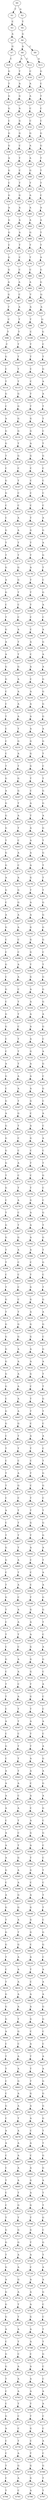 strict digraph  {
	S0 -> S1 [ label = T ];
	S0 -> S2 [ label = A ];
	S1 -> S3 [ label = C ];
	S2 -> S4 [ label = T ];
	S3 -> S5 [ label = A ];
	S4 -> S6 [ label = G ];
	S5 -> S7 [ label = G ];
	S6 -> S8 [ label = A ];
	S6 -> S9 [ label = C ];
	S7 -> S10 [ label = C ];
	S8 -> S11 [ label = A ];
	S8 -> S12 [ label = C ];
	S9 -> S13 [ label = A ];
	S10 -> S14 [ label = G ];
	S11 -> S15 [ label = T ];
	S12 -> S16 [ label = C ];
	S13 -> S17 [ label = G ];
	S14 -> S18 [ label = T ];
	S15 -> S19 [ label = A ];
	S16 -> S20 [ label = A ];
	S17 -> S21 [ label = C ];
	S18 -> S22 [ label = G ];
	S19 -> S23 [ label = G ];
	S20 -> S24 [ label = A ];
	S21 -> S25 [ label = T ];
	S22 -> S26 [ label = G ];
	S23 -> S27 [ label = A ];
	S24 -> S28 [ label = C ];
	S25 -> S29 [ label = C ];
	S26 -> S30 [ label = C ];
	S27 -> S31 [ label = G ];
	S28 -> S32 [ label = C ];
	S29 -> S33 [ label = C ];
	S30 -> S34 [ label = G ];
	S31 -> S35 [ label = G ];
	S32 -> S36 [ label = G ];
	S33 -> S37 [ label = G ];
	S34 -> S38 [ label = G ];
	S35 -> S39 [ label = C ];
	S36 -> S40 [ label = A ];
	S37 -> S41 [ label = G ];
	S38 -> S42 [ label = A ];
	S39 -> S43 [ label = T ];
	S40 -> S44 [ label = A ];
	S41 -> S45 [ label = T ];
	S42 -> S46 [ label = G ];
	S43 -> S47 [ label = C ];
	S44 -> S48 [ label = G ];
	S45 -> S49 [ label = T ];
	S46 -> S50 [ label = C ];
	S47 -> S51 [ label = T ];
	S48 -> S52 [ label = T ];
	S49 -> S53 [ label = T ];
	S50 -> S54 [ label = G ];
	S51 -> S55 [ label = G ];
	S52 -> S56 [ label = A ];
	S53 -> S57 [ label = C ];
	S54 -> S58 [ label = A ];
	S55 -> S59 [ label = A ];
	S56 -> S60 [ label = A ];
	S57 -> S61 [ label = A ];
	S58 -> S62 [ label = G ];
	S59 -> S63 [ label = A ];
	S60 -> S64 [ label = A ];
	S61 -> S65 [ label = A ];
	S62 -> S66 [ label = G ];
	S63 -> S67 [ label = A ];
	S64 -> S68 [ label = G ];
	S65 -> S69 [ label = T ];
	S66 -> S70 [ label = C ];
	S67 -> S71 [ label = T ];
	S68 -> S72 [ label = T ];
	S69 -> S73 [ label = T ];
	S70 -> S74 [ label = G ];
	S71 -> S75 [ label = C ];
	S72 -> S76 [ label = T ];
	S73 -> S77 [ label = A ];
	S74 -> S78 [ label = G ];
	S75 -> S79 [ label = C ];
	S76 -> S80 [ label = C ];
	S77 -> S81 [ label = G ];
	S78 -> S82 [ label = A ];
	S79 -> S83 [ label = A ];
	S80 -> S84 [ label = A ];
	S81 -> S85 [ label = G ];
	S82 -> S86 [ label = G ];
	S83 -> S87 [ label = C ];
	S84 -> S88 [ label = T ];
	S85 -> S89 [ label = G ];
	S86 -> S90 [ label = T ];
	S87 -> S91 [ label = A ];
	S88 -> S92 [ label = A ];
	S89 -> S93 [ label = A ];
	S90 -> S94 [ label = C ];
	S91 -> S95 [ label = T ];
	S92 -> S96 [ label = T ];
	S93 -> S97 [ label = G ];
	S94 -> S98 [ label = T ];
	S95 -> S99 [ label = T ];
	S96 -> S100 [ label = C ];
	S97 -> S101 [ label = G ];
	S98 -> S102 [ label = C ];
	S99 -> S103 [ label = T ];
	S100 -> S104 [ label = T ];
	S101 -> S105 [ label = C ];
	S102 -> S106 [ label = G ];
	S103 -> S107 [ label = T ];
	S104 -> S108 [ label = T ];
	S105 -> S109 [ label = T ];
	S106 -> S110 [ label = C ];
	S107 -> S111 [ label = T ];
	S108 -> S112 [ label = C ];
	S109 -> S113 [ label = G ];
	S110 -> S114 [ label = T ];
	S111 -> S115 [ label = T ];
	S112 -> S116 [ label = C ];
	S113 -> S117 [ label = A ];
	S114 -> S118 [ label = G ];
	S115 -> S119 [ label = G ];
	S116 -> S120 [ label = T ];
	S117 -> S121 [ label = A ];
	S118 -> S122 [ label = C ];
	S119 -> S123 [ label = G ];
	S120 -> S124 [ label = T ];
	S121 -> S125 [ label = T ];
	S122 -> S126 [ label = A ];
	S123 -> S127 [ label = G ];
	S124 -> S128 [ label = G ];
	S125 -> S129 [ label = T ];
	S126 -> S130 [ label = G ];
	S127 -> S131 [ label = G ];
	S128 -> S132 [ label = G ];
	S129 -> S133 [ label = C ];
	S130 -> S134 [ label = G ];
	S131 -> S135 [ label = T ];
	S132 -> S136 [ label = A ];
	S133 -> S137 [ label = T ];
	S134 -> S138 [ label = T ];
	S135 -> S139 [ label = G ];
	S136 -> S140 [ label = G ];
	S137 -> S141 [ label = G ];
	S138 -> S142 [ label = C ];
	S139 -> S143 [ label = C ];
	S140 -> S144 [ label = C ];
	S141 -> S145 [ label = C ];
	S142 -> S146 [ label = G ];
	S143 -> S147 [ label = T ];
	S144 -> S148 [ label = C ];
	S145 -> S149 [ label = C ];
	S146 -> S150 [ label = G ];
	S147 -> S151 [ label = C ];
	S148 -> S152 [ label = C ];
	S149 -> S153 [ label = C ];
	S150 -> S154 [ label = C ];
	S151 -> S155 [ label = C ];
	S152 -> S156 [ label = C ];
	S153 -> S157 [ label = C ];
	S154 -> S158 [ label = C ];
	S155 -> S159 [ label = A ];
	S156 -> S160 [ label = T ];
	S157 -> S161 [ label = A ];
	S158 -> S162 [ label = G ];
	S159 -> S163 [ label = A ];
	S160 -> S164 [ label = G ];
	S161 -> S165 [ label = G ];
	S162 -> S166 [ label = T ];
	S163 -> S167 [ label = T ];
	S164 -> S168 [ label = T ];
	S165 -> S169 [ label = A ];
	S166 -> S170 [ label = T ];
	S167 -> S171 [ label = T ];
	S168 -> S172 [ label = T ];
	S169 -> S173 [ label = G ];
	S170 -> S174 [ label = G ];
	S171 -> S175 [ label = G ];
	S172 -> S176 [ label = A ];
	S173 -> S177 [ label = T ];
	S174 -> S178 [ label = A ];
	S175 -> S179 [ label = G ];
	S176 -> S180 [ label = T ];
	S177 -> S181 [ label = C ];
	S178 -> S182 [ label = G ];
	S179 -> S183 [ label = T ];
	S180 -> S184 [ label = T ];
	S181 -> S185 [ label = G ];
	S182 -> S186 [ label = C ];
	S183 -> S187 [ label = C ];
	S184 -> S188 [ label = T ];
	S185 -> S189 [ label = A ];
	S186 -> S190 [ label = T ];
	S187 -> S191 [ label = C ];
	S188 -> S192 [ label = C ];
	S189 -> S193 [ label = C ];
	S190 -> S194 [ label = G ];
	S191 -> S195 [ label = A ];
	S192 -> S196 [ label = C ];
	S193 -> S197 [ label = A ];
	S194 -> S198 [ label = A ];
	S195 -> S199 [ label = T ];
	S196 -> S200 [ label = A ];
	S197 -> S201 [ label = G ];
	S198 -> S202 [ label = A ];
	S199 -> S203 [ label = T ];
	S200 -> S204 [ label = C ];
	S201 -> S205 [ label = A ];
	S202 -> S206 [ label = G ];
	S203 -> S207 [ label = G ];
	S204 -> S208 [ label = A ];
	S205 -> S209 [ label = A ];
	S206 -> S210 [ label = G ];
	S207 -> S211 [ label = A ];
	S208 -> S212 [ label = C ];
	S209 -> S213 [ label = G ];
	S210 -> S214 [ label = C ];
	S211 -> S215 [ label = A ];
	S212 -> S216 [ label = A ];
	S213 -> S217 [ label = G ];
	S214 -> S218 [ label = C ];
	S215 -> S219 [ label = A ];
	S216 -> S220 [ label = A ];
	S217 -> S221 [ label = G ];
	S218 -> S222 [ label = T ];
	S219 -> S223 [ label = A ];
	S220 -> S224 [ label = A ];
	S221 -> S225 [ label = G ];
	S222 -> S226 [ label = C ];
	S223 -> S227 [ label = T ];
	S224 -> S228 [ label = A ];
	S225 -> S229 [ label = A ];
	S226 -> S230 [ label = C ];
	S227 -> S231 [ label = G ];
	S228 -> S232 [ label = G ];
	S229 -> S233 [ label = G ];
	S230 -> S234 [ label = C ];
	S231 -> S235 [ label = A ];
	S232 -> S236 [ label = G ];
	S233 -> S237 [ label = T ];
	S234 -> S238 [ label = T ];
	S235 -> S239 [ label = T ];
	S236 -> S240 [ label = G ];
	S237 -> S241 [ label = C ];
	S238 -> S242 [ label = G ];
	S239 -> S243 [ label = G ];
	S240 -> S244 [ label = T ];
	S241 -> S245 [ label = T ];
	S242 -> S246 [ label = A ];
	S243 -> S247 [ label = G ];
	S244 -> S248 [ label = C ];
	S245 -> S249 [ label = G ];
	S246 -> S250 [ label = G ];
	S247 -> S251 [ label = T ];
	S248 -> S252 [ label = A ];
	S249 -> S253 [ label = G ];
	S250 -> S254 [ label = G ];
	S251 -> S255 [ label = A ];
	S252 -> S256 [ label = T ];
	S253 -> S257 [ label = A ];
	S254 -> S258 [ label = G ];
	S255 -> S259 [ label = T ];
	S256 -> S260 [ label = A ];
	S257 -> S261 [ label = G ];
	S258 -> S262 [ label = T ];
	S259 -> S263 [ label = C ];
	S260 -> S264 [ label = A ];
	S261 -> S265 [ label = T ];
	S262 -> S266 [ label = G ];
	S263 -> S267 [ label = A ];
	S264 -> S268 [ label = A ];
	S265 -> S269 [ label = G ];
	S266 -> S270 [ label = G ];
	S267 -> S271 [ label = C ];
	S268 -> S272 [ label = A ];
	S269 -> S273 [ label = T ];
	S270 -> S274 [ label = A ];
	S271 -> S275 [ label = A ];
	S272 -> S276 [ label = G ];
	S273 -> S277 [ label = T ];
	S274 -> S278 [ label = G ];
	S275 -> S279 [ label = G ];
	S276 -> S280 [ label = T ];
	S277 -> S281 [ label = T ];
	S278 -> S282 [ label = C ];
	S279 -> S283 [ label = G ];
	S280 -> S284 [ label = A ];
	S281 -> S285 [ label = G ];
	S282 -> S286 [ label = A ];
	S283 -> S287 [ label = A ];
	S284 -> S288 [ label = A ];
	S285 -> S289 [ label = G ];
	S286 -> S290 [ label = G ];
	S287 -> S291 [ label = A ];
	S288 -> S292 [ label = G ];
	S289 -> S293 [ label = G ];
	S290 -> S294 [ label = C ];
	S291 -> S295 [ label = C ];
	S292 -> S296 [ label = G ];
	S293 -> S297 [ label = G ];
	S294 -> S298 [ label = C ];
	S295 -> S299 [ label = C ];
	S296 -> S300 [ label = G ];
	S297 -> S301 [ label = C ];
	S298 -> S302 [ label = G ];
	S299 -> S303 [ label = A ];
	S300 -> S304 [ label = T ];
	S301 -> S305 [ label = T ];
	S302 -> S306 [ label = C ];
	S303 -> S307 [ label = A ];
	S304 -> S308 [ label = G ];
	S305 -> S309 [ label = G ];
	S306 -> S310 [ label = G ];
	S307 -> S311 [ label = C ];
	S308 -> S312 [ label = A ];
	S309 -> S313 [ label = G ];
	S310 -> S314 [ label = C ];
	S311 -> S315 [ label = T ];
	S312 -> S316 [ label = A ];
	S313 -> S317 [ label = G ];
	S314 -> S318 [ label = G ];
	S315 -> S319 [ label = T ];
	S316 -> S320 [ label = A ];
	S317 -> S321 [ label = A ];
	S318 -> S322 [ label = G ];
	S319 -> S323 [ label = C ];
	S320 -> S324 [ label = A ];
	S321 -> S325 [ label = G ];
	S322 -> S326 [ label = C ];
	S323 -> S327 [ label = T ];
	S324 -> S328 [ label = A ];
	S325 -> S329 [ label = C ];
	S326 -> S330 [ label = C ];
	S327 -> S331 [ label = T ];
	S328 -> S332 [ label = G ];
	S329 -> S333 [ label = A ];
	S330 -> S334 [ label = A ];
	S331 -> S335 [ label = T ];
	S332 -> S336 [ label = A ];
	S333 -> S337 [ label = G ];
	S334 -> S338 [ label = G ];
	S335 -> S339 [ label = A ];
	S336 -> S340 [ label = A ];
	S337 -> S341 [ label = C ];
	S338 -> S342 [ label = C ];
	S339 -> S343 [ label = A ];
	S340 -> S344 [ label = A ];
	S341 -> S345 [ label = G ];
	S342 -> S346 [ label = G ];
	S343 -> S347 [ label = T ];
	S344 -> S348 [ label = G ];
	S345 -> S349 [ label = C ];
	S346 -> S350 [ label = A ];
	S347 -> S351 [ label = G ];
	S348 -> S352 [ label = C ];
	S349 -> S353 [ label = A ];
	S350 -> S354 [ label = G ];
	S351 -> S355 [ label = T ];
	S352 -> S356 [ label = A ];
	S353 -> S357 [ label = C ];
	S354 -> S358 [ label = G ];
	S355 -> S359 [ label = C ];
	S356 -> S360 [ label = G ];
	S357 -> S361 [ label = A ];
	S358 -> S362 [ label = G ];
	S359 -> S363 [ label = C ];
	S360 -> S364 [ label = C ];
	S361 -> S365 [ label = C ];
	S362 -> S366 [ label = G ];
	S363 -> S367 [ label = A ];
	S364 -> S368 [ label = T ];
	S365 -> S369 [ label = T ];
	S366 -> S370 [ label = T ];
	S367 -> S371 [ label = C ];
	S368 -> S372 [ label = C ];
	S369 -> S373 [ label = G ];
	S370 -> S374 [ label = G ];
	S371 -> S375 [ label = T ];
	S372 -> S376 [ label = T ];
	S373 -> S377 [ label = C ];
	S374 -> S378 [ label = C ];
	S375 -> S379 [ label = A ];
	S376 -> S380 [ label = G ];
	S377 -> S381 [ label = C ];
	S378 -> S382 [ label = T ];
	S379 -> S383 [ label = C ];
	S380 -> S384 [ label = A ];
	S381 -> S385 [ label = G ];
	S382 -> S386 [ label = G ];
	S383 -> S387 [ label = T ];
	S384 -> S388 [ label = A ];
	S385 -> S389 [ label = T ];
	S386 -> S390 [ label = G ];
	S387 -> S391 [ label = G ];
	S388 -> S392 [ label = A ];
	S389 -> S393 [ label = G ];
	S390 -> S394 [ label = T ];
	S391 -> S395 [ label = A ];
	S392 -> S396 [ label = A ];
	S393 -> S397 [ label = T ];
	S394 -> S398 [ label = T ];
	S395 -> S399 [ label = C ];
	S396 -> S400 [ label = C ];
	S397 -> S401 [ label = G ];
	S398 -> S402 [ label = C ];
	S399 -> S403 [ label = C ];
	S400 -> S404 [ label = T ];
	S401 -> S405 [ label = C ];
	S402 -> S406 [ label = T ];
	S403 -> S407 [ label = C ];
	S404 -> S408 [ label = G ];
	S405 -> S409 [ label = T ];
	S406 -> S410 [ label = G ];
	S407 -> S411 [ label = C ];
	S408 -> S412 [ label = G ];
	S409 -> S413 [ label = G ];
	S410 -> S414 [ label = T ];
	S411 -> S415 [ label = T ];
	S412 -> S416 [ label = A ];
	S413 -> S417 [ label = A ];
	S414 -> S418 [ label = G ];
	S415 -> S419 [ label = G ];
	S416 -> S420 [ label = G ];
	S417 -> S421 [ label = G ];
	S418 -> S422 [ label = G ];
	S419 -> S423 [ label = G ];
	S420 -> S424 [ label = G ];
	S421 -> S425 [ label = C ];
	S422 -> S426 [ label = G ];
	S423 -> S427 [ label = A ];
	S424 -> S428 [ label = A ];
	S425 -> S429 [ label = G ];
	S426 -> S430 [ label = G ];
	S427 -> S431 [ label = A ];
	S428 -> S432 [ label = A ];
	S429 -> S433 [ label = A ];
	S430 -> S434 [ label = G ];
	S431 -> S435 [ label = A ];
	S432 -> S436 [ label = G ];
	S433 -> S437 [ label = T ];
	S434 -> S438 [ label = G ];
	S435 -> S439 [ label = A ];
	S436 -> S440 [ label = C ];
	S437 -> S441 [ label = T ];
	S438 -> S442 [ label = C ];
	S439 -> S443 [ label = A ];
	S440 -> S444 [ label = T ];
	S441 -> S445 [ label = G ];
	S442 -> S446 [ label = G ];
	S443 -> S447 [ label = A ];
	S444 -> S448 [ label = T ];
	S445 -> S449 [ label = T ];
	S446 -> S450 [ label = G ];
	S447 -> S451 [ label = G ];
	S448 -> S452 [ label = C ];
	S449 -> S453 [ label = C ];
	S450 -> S454 [ label = C ];
	S451 -> S455 [ label = T ];
	S452 -> S456 [ label = A ];
	S453 -> S457 [ label = A ];
	S454 -> S458 [ label = T ];
	S455 -> S459 [ label = T ];
	S456 -> S460 [ label = T ];
	S457 -> S461 [ label = C ];
	S458 -> S462 [ label = C ];
	S459 -> S463 [ label = C ];
	S460 -> S464 [ label = C ];
	S461 -> S465 [ label = T ];
	S462 -> S466 [ label = T ];
	S463 -> S467 [ label = A ];
	S464 -> S468 [ label = T ];
	S465 -> S469 [ label = G ];
	S466 -> S470 [ label = T ];
	S467 -> S471 [ label = G ];
	S468 -> S472 [ label = C ];
	S469 -> S473 [ label = G ];
	S470 -> S474 [ label = C ];
	S471 -> S475 [ label = C ];
	S472 -> S476 [ label = T ];
	S473 -> S477 [ label = C ];
	S474 -> S478 [ label = A ];
	S475 -> S479 [ label = T ];
	S476 -> S480 [ label = T ];
	S477 -> S481 [ label = T ];
	S478 -> S482 [ label = C ];
	S479 -> S483 [ label = T ];
	S480 -> S484 [ label = G ];
	S481 -> S485 [ label = G ];
	S482 -> S486 [ label = T ];
	S483 -> S487 [ label = T ];
	S484 -> S488 [ label = T ];
	S485 -> S489 [ label = G ];
	S486 -> S490 [ label = G ];
	S487 -> S491 [ label = T ];
	S488 -> S492 [ label = A ];
	S489 -> S493 [ label = A ];
	S490 -> S494 [ label = G ];
	S491 -> S495 [ label = A ];
	S492 -> S496 [ label = C ];
	S493 -> S497 [ label = T ];
	S494 -> S498 [ label = C ];
	S495 -> S499 [ label = T ];
	S496 -> S500 [ label = C ];
	S497 -> S501 [ label = A ];
	S498 -> S502 [ label = T ];
	S499 -> S503 [ label = A ];
	S500 -> S504 [ label = C ];
	S501 -> S505 [ label = A ];
	S502 -> S506 [ label = G ];
	S503 -> S507 [ label = C ];
	S504 -> S508 [ label = T ];
	S505 -> S509 [ label = G ];
	S506 -> S510 [ label = T ];
	S507 -> S511 [ label = A ];
	S508 -> S512 [ label = G ];
	S509 -> S513 [ label = G ];
	S510 -> S514 [ label = C ];
	S511 -> S515 [ label = A ];
	S512 -> S516 [ label = A ];
	S513 -> S517 [ label = T ];
	S514 -> S518 [ label = T ];
	S515 -> S519 [ label = T ];
	S516 -> S520 [ label = A ];
	S517 -> S521 [ label = C ];
	S518 -> S522 [ label = C ];
	S519 -> S523 [ label = C ];
	S520 -> S524 [ label = G ];
	S521 -> S525 [ label = A ];
	S522 -> S526 [ label = G ];
	S523 -> S527 [ label = A ];
	S524 -> S528 [ label = G ];
	S525 -> S529 [ label = G ];
	S526 -> S530 [ label = C ];
	S527 -> S531 [ label = A ];
	S528 -> S532 [ label = G ];
	S529 -> S533 [ label = C ];
	S530 -> S534 [ label = T ];
	S531 -> S535 [ label = C ];
	S532 -> S536 [ label = T ];
	S533 -> S537 [ label = A ];
	S534 -> S538 [ label = T ];
	S535 -> S539 [ label = A ];
	S536 -> S540 [ label = G ];
	S537 -> S541 [ label = C ];
	S538 -> S542 [ label = C ];
	S539 -> S543 [ label = T ];
	S540 -> S544 [ label = T ];
	S541 -> S545 [ label = C ];
	S542 -> S546 [ label = A ];
	S543 -> S547 [ label = T ];
	S544 -> S548 [ label = A ];
	S545 -> S549 [ label = A ];
	S546 -> S550 [ label = C ];
	S547 -> S551 [ label = C ];
	S548 -> S552 [ label = T ];
	S549 -> S553 [ label = C ];
	S550 -> S554 [ label = G ];
	S551 -> S555 [ label = T ];
	S552 -> S556 [ label = T ];
	S553 -> S557 [ label = A ];
	S554 -> S558 [ label = C ];
	S555 -> S559 [ label = T ];
	S556 -> S560 [ label = A ];
	S557 -> S561 [ label = G ];
	S558 -> S562 [ label = A ];
	S559 -> S563 [ label = T ];
	S560 -> S564 [ label = A ];
	S561 -> S565 [ label = A ];
	S562 -> S566 [ label = A ];
	S563 -> S567 [ label = A ];
	S564 -> S568 [ label = C ];
	S565 -> S569 [ label = G ];
	S566 -> S570 [ label = A ];
	S567 -> S571 [ label = C ];
	S568 -> S572 [ label = A ];
	S569 -> S573 [ label = A ];
	S570 -> S574 [ label = A ];
	S571 -> S575 [ label = A ];
	S572 -> S576 [ label = C ];
	S573 -> S577 [ label = G ];
	S574 -> S578 [ label = C ];
	S575 -> S579 [ label = T ];
	S576 -> S580 [ label = A ];
	S577 -> S581 [ label = C ];
	S578 -> S582 [ label = A ];
	S579 -> S583 [ label = C ];
	S580 -> S584 [ label = G ];
	S581 -> S585 [ label = G ];
	S582 -> S586 [ label = A ];
	S583 -> S587 [ label = T ];
	S584 -> S588 [ label = A ];
	S585 -> S589 [ label = C ];
	S586 -> S590 [ label = A ];
	S587 -> S591 [ label = G ];
	S588 -> S592 [ label = T ];
	S589 -> S593 [ label = C ];
	S590 -> S594 [ label = G ];
	S591 -> S595 [ label = A ];
	S592 -> S596 [ label = G ];
	S593 -> S597 [ label = T ];
	S594 -> S598 [ label = C ];
	S595 -> S599 [ label = A ];
	S596 -> S600 [ label = C ];
	S597 -> S601 [ label = C ];
	S598 -> S602 [ label = A ];
	S599 -> S603 [ label = G ];
	S600 -> S604 [ label = A ];
	S601 -> S605 [ label = T ];
	S602 -> S606 [ label = G ];
	S603 -> S607 [ label = G ];
	S604 -> S608 [ label = G ];
	S605 -> S609 [ label = T ];
	S606 -> S610 [ label = T ];
	S607 -> S611 [ label = A ];
	S608 -> S612 [ label = G ];
	S609 -> S613 [ label = C ];
	S610 -> S614 [ label = G ];
	S611 -> S615 [ label = T ];
	S612 -> S616 [ label = G ];
	S613 -> S617 [ label = G ];
	S614 -> S618 [ label = G ];
	S615 -> S619 [ label = G ];
	S616 -> S620 [ label = C ];
	S617 -> S621 [ label = G ];
	S618 -> S622 [ label = T ];
	S619 -> S623 [ label = A ];
	S620 -> S624 [ label = A ];
	S621 -> S625 [ label = C ];
	S622 -> S626 [ label = C ];
	S623 -> S627 [ label = A ];
	S624 -> S628 [ label = T ];
	S625 -> S629 [ label = A ];
	S626 -> S630 [ label = T ];
	S627 -> S631 [ label = A ];
	S628 -> S632 [ label = C ];
	S629 -> S633 [ label = A ];
	S630 -> S634 [ label = G ];
	S631 -> S635 [ label = A ];
	S632 -> S636 [ label = A ];
	S633 -> S637 [ label = A ];
	S634 -> S638 [ label = G ];
	S635 -> S639 [ label = A ];
	S636 -> S640 [ label = A ];
	S637 -> S641 [ label = G ];
	S638 -> S642 [ label = G ];
	S639 -> S643 [ label = T ];
	S640 -> S644 [ label = G ];
	S641 -> S645 [ label = G ];
	S642 -> S646 [ label = A ];
	S643 -> S647 [ label = G ];
	S644 -> S648 [ label = C ];
	S645 -> S649 [ label = C ];
	S646 -> S650 [ label = C ];
	S647 -> S651 [ label = C ];
	S648 -> S652 [ label = A ];
	S649 -> S653 [ label = C ];
	S650 -> S654 [ label = T ];
	S651 -> S655 [ label = A ];
	S652 -> S656 [ label = T ];
	S653 -> S657 [ label = A ];
	S654 -> S658 [ label = T ];
	S655 -> S659 [ label = A ];
	S656 -> S660 [ label = T ];
	S657 -> S661 [ label = A ];
	S658 -> S662 [ label = C ];
	S659 -> S663 [ label = G ];
	S660 -> S664 [ label = T ];
	S661 -> S665 [ label = G ];
	S662 -> S666 [ label = C ];
	S663 -> S667 [ label = A ];
	S664 -> S668 [ label = G ];
	S665 -> S669 [ label = G ];
	S666 -> S670 [ label = G ];
	S667 -> S671 [ label = A ];
	S668 -> S672 [ label = A ];
	S669 -> S673 [ label = G ];
	S670 -> S674 [ label = C ];
	S671 -> S675 [ label = T ];
	S672 -> S676 [ label = A ];
	S673 -> S677 [ label = G ];
	S674 -> S678 [ label = A ];
	S675 -> S679 [ label = A ];
	S676 -> S680 [ label = C ];
	S677 -> S681 [ label = T ];
	S678 -> S682 [ label = A ];
	S679 -> S683 [ label = A ];
	S680 -> S684 [ label = A ];
	S681 -> S685 [ label = T ];
	S682 -> S686 [ label = C ];
	S683 -> S687 [ label = A ];
	S684 -> S688 [ label = C ];
	S685 -> S689 [ label = G ];
	S686 -> S690 [ label = C ];
	S687 -> S691 [ label = A ];
	S688 -> S692 [ label = A ];
	S689 -> S693 [ label = G ];
	S690 -> S694 [ label = T ];
	S691 -> S695 [ label = A ];
	S692 -> S696 [ label = G ];
	S693 -> S697 [ label = A ];
	S694 -> S698 [ label = C ];
	S695 -> S699 [ label = T ];
	S696 -> S700 [ label = A ];
	S697 -> S701 [ label = T ];
	S698 -> S702 [ label = C ];
	S699 -> S703 [ label = G ];
	S700 -> S704 [ label = G ];
	S701 -> S705 [ label = T ];
	S702 -> S706 [ label = T ];
	S703 -> S707 [ label = T ];
	S704 -> S708 [ label = T ];
	S705 -> S709 [ label = G ];
	S706 -> S710 [ label = G ];
	S707 -> S711 [ label = G ];
	S708 -> S712 [ label = G ];
	S709 -> S713 [ label = C ];
	S710 -> S714 [ label = G ];
	S711 -> S715 [ label = G ];
	S712 -> S716 [ label = T ];
	S713 -> S717 [ label = G ];
	S714 -> S718 [ label = T ];
	S715 -> S719 [ label = A ];
	S716 -> S720 [ label = A ];
	S717 -> S721 [ label = T ];
	S718 -> S722 [ label = G ];
	S719 -> S723 [ label = A ];
	S720 -> S724 [ label = C ];
	S721 -> S725 [ label = A ];
	S722 -> S726 [ label = A ];
	S723 -> S727 [ label = G ];
	S724 -> S728 [ label = A ];
	S725 -> S729 [ label = A ];
	S726 -> S730 [ label = G ];
	S727 -> S731 [ label = A ];
	S728 -> S732 [ label = A ];
	S729 -> S733 [ label = G ];
	S730 -> S734 [ label = G ];
	S731 -> S735 [ label = T ];
	S732 -> S736 [ label = A ];
	S733 -> S737 [ label = C ];
	S734 -> S738 [ label = G ];
	S735 -> S739 [ label = T ];
	S736 -> S740 [ label = G ];
	S737 -> S741 [ label = C ];
	S738 -> S742 [ label = A ];
	S739 -> S743 [ label = A ];
	S740 -> S744 [ label = A ];
	S741 -> S745 [ label = T ];
	S742 -> S746 [ label = C ];
	S743 -> S747 [ label = T ];
	S744 -> S748 [ label = A ];
	S745 -> S749 [ label = T ];
	S746 -> S750 [ label = G ];
	S747 -> S751 [ label = C ];
	S748 -> S752 [ label = C ];
	S749 -> S753 [ label = G ];
	S750 -> S754 [ label = G ];
	S751 -> S755 [ label = A ];
	S752 -> S756 [ label = A ];
	S753 -> S757 [ label = C ];
	S754 -> S758 [ label = T ];
	S755 -> S759 [ label = A ];
	S756 -> S760 [ label = A ];
	S757 -> S761 [ label = C ];
	S758 -> S762 [ label = C ];
	S759 -> S763 [ label = A ];
	S760 -> S764 [ label = A ];
	S761 -> S765 [ label = A ];
	S762 -> S766 [ label = C ];
	S763 -> S767 [ label = T ];
	S764 -> S768 [ label = T ];
	S765 -> S769 [ label = A ];
	S766 -> S770 [ label = G ];
	S767 -> S771 [ label = C ];
	S768 -> S772 [ label = T ];
	S769 -> S773 [ label = C ];
	S770 -> S774 [ label = A ];
	S771 -> S775 [ label = C ];
	S772 -> S776 [ label = G ];
	S773 -> S777 [ label = C ];
	S774 -> S778 [ label = C ];
	S775 -> S779 [ label = T ];
	S776 -> S780 [ label = C ];
	S777 -> S781 [ label = A ];
	S778 -> S782 [ label = C ];
	S779 -> S783 [ label = A ];
	S780 -> S784 [ label = T ];
	S781 -> S785 [ label = C ];
	S782 -> S786 [ label = T ];
	S783 -> S787 [ label = G ];
	S784 -> S788 [ label = G ];
	S785 -> S789 [ label = G ];
	S786 -> S790 [ label = C ];
	S787 -> S791 [ label = A ];
	S788 -> S792 [ label = G ];
	S789 -> S793 [ label = T ];
	S790 -> S794 [ label = T ];
	S791 -> S795 [ label = C ];
	S792 -> S796 [ label = A ];
	S793 -> S797 [ label = T ];
}

